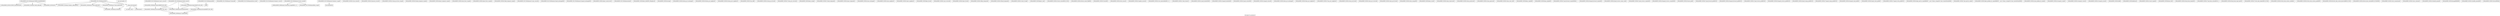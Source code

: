 digraph "Call graph: fix_minimize.ll" {
	label="Call graph: fix_minimize.ll";

	Node0x561924be6280 [shape=record,label="{_ZN9LAMMPS_NS11FixMinimizeC2EPNS_6LAMMPSEiPPc}"];
	Node0x561924be6280 -> Node0x561924b95370;
	Node0x561924be6280 -> Node0x561924b8fba0;
	Node0x561924be6280 -> Node0x561924b85dc0;
	Node0x561924b95370 [shape=record,label="{_ZN9LAMMPS_NS3FixC2EPNS_6LAMMPSEiPPc}"];
	Node0x561924b8fba0 [shape=record,label="{_ZN9LAMMPS_NS4Atom12add_callbackEi}"];
	Node0x561924be6520 [shape=record,label="{__gxx_personality_v0}"];
	Node0x561924b85dc0 [shape=record,label="{_ZN9LAMMPS_NS3FixD2Ev}"];
	Node0x561924bac1c0 [shape=record,label="{_ZN9LAMMPS_NS11FixMinimizeD2Ev}"];
	Node0x561924bac1c0 -> Node0x561924baa100;
	Node0x561924bac1c0 -> Node0x561924bb4d20;
	Node0x561924bac1c0 -> Node0x561924bac220;
	Node0x561924bac1c0 -> Node0x561924b6f200;
	Node0x561924bac1c0 -> Node0x561924b85dc0;
	Node0x561924bac1c0 -> Node0x561924b873b0;
	Node0x561924b874d0 [shape=record,label="{_ZN9LAMMPS_NS11FixMinimize10add_vectorEi}"];
	Node0x561924b874d0 -> Node0x561924b87aa0;
	Node0x561924b874d0 -> Node0x561924b882a0;
	Node0x561924b874d0 -> Node0x561924b88b70;
	Node0x561924baa100 [shape=record,label="{_ZN9LAMMPS_NS4Atom15delete_callbackEPKci}"];
	Node0x561924b873b0 [shape=record,label="{__clang_call_terminate}"];
	Node0x561924b873b0 -> Node0x561924b2e2d0;
	Node0x561924b873b0 -> Node0x561924b7f100;
	Node0x561924b2e2d0 [shape=record,label="{__cxa_begin_catch}"];
	Node0x561924b7f100 [shape=record,label="{_ZSt9terminatev}"];
	Node0x561924bb4d20 [shape=record,label="{_ZN9LAMMPS_NS6Memory7destroyIiEEvRPT_}"];
	Node0x561924bb4d20 -> Node0x561924b6f200;
	Node0x561924bac220 [shape=record,label="{_ZN9LAMMPS_NS6Memory7destroyIdEEvRPT_}"];
	Node0x561924bac220 -> Node0x561924b6f200;
	Node0x561924b6f200 [shape=record,label="{_ZN9LAMMPS_NS6Memory5sfreeEPv}"];
	Node0x561924b82ce0 [shape=record,label="{_ZN9LAMMPS_NS11FixMinimizeD0Ev}"];
	Node0x561924b82ce0 -> Node0x561924b84430;
	Node0x561924b84430 [shape=record,label="{_ZdlPv}"];
	Node0x561924b86e60 [shape=record,label="{_ZN9LAMMPS_NS11FixMinimize7setmaskEv}"];
	Node0x561924b919b0 [shape=record,label="{_ZN9LAMMPS_NS11FixMinimize9store_boxEv}"];
	Node0x561924b87aa0 [shape=record,label="{_ZN9LAMMPS_NS6Memory4growIiEEPT_RS3_iPKc}"];
	Node0x561924b87aa0 -> Node0x561924b89470;
	Node0x561924b87aa0 -> Node0x561924b882a0;
	Node0x561924b882a0 [shape=record,label="{_ZN9LAMMPS_NS6Memory8sreallocEPvlPKc}"];
	Node0x561924b88b70 [shape=record,label="{_ZN9LAMMPS_NS6Memory6createIdEEPT_RS3_iPKc}"];
	Node0x561924b88b70 -> Node0x561924b8b5c0;
	Node0x561924b901a0 [shape=record,label="{_ZN9LAMMPS_NS11FixMinimize14request_vectorEi}"];
	Node0x561924b9cb40 [shape=record,label="{_ZNK9LAMMPS_NS6Domain13minimum_imageERdS1_S1_}"];
	Node0x561924ba0570 [shape=record,label="{_ZN9LAMMPS_NS11FixMinimize12memory_usageEv}"];
	Node0x561924ba0570 -> Node0x561924ba6f50;
	Node0x561924b92160 [shape=record,label="{_ZN9LAMMPS_NS11FixMinimize12reset_coordsEv}"];
	Node0x561924b92160 -> Node0x561924b937b0;
	Node0x561924b92160 -> Node0x561924b9cb40;
	Node0x561924b937b0 [shape=record,label="{_ZN9LAMMPS_NS11FixMinimize8box_swapEv}"];
	Node0x561924b97fb0 [shape=record,label="{_ZN9LAMMPS_NS3Fix12size_restartEi}"];
	Node0x561924ba6a30 [shape=record,label="{_ZN9LAMMPS_NS3Fix15maxsize_restartEv}"];
	Node0x561924bb8740 [shape=record,label="{_ZN9LAMMPS_NS3Fix21setup_pre_force_respaEii}"];
	Node0x561924bb9cb0 [shape=record,label="{_ZN9LAMMPS_NS3Fix23initial_integrate_respaEiii}"];
	Node0x561924bbc350 [shape=record,label="{_ZN9LAMMPS_NS3Fix20post_integrate_respaEii}"];
	Node0x561924bbcc40 [shape=record,label="{_ZN9LAMMPS_NS3Fix15pre_force_respaEiii}"];
	Node0x561924bbe760 [shape=record,label="{_ZN9LAMMPS_NS3Fix16post_force_respaEiii}"];
	Node0x561924bbf650 [shape=record,label="{_ZN9LAMMPS_NS3Fix21final_integrate_respaEii}"];
	Node0x561924ba6f50 [shape=record,label="{llvm.fmuladd.f64}"];
	Node0x561924ba8690 [shape=record,label="{_ZN9LAMMPS_NS11FixMinimize11grow_arraysEi}"];
	Node0x561924ba8690 -> Node0x561924ba97d0;
	Node0x561924ba97d0 [shape=record,label="{_ZN9LAMMPS_NS6Memory4growIdEEPT_RS3_iPKc}"];
	Node0x561924ba97d0 -> Node0x561924b88b70;
	Node0x561924ba97d0 -> Node0x561924b882a0;
	Node0x561924babd10 [shape=record,label="{_ZN9LAMMPS_NS11FixMinimize11copy_arraysEiii}"];
	Node0x561924bad390 [shape=record,label="{_ZN9LAMMPS_NS11FixMinimize13pack_exchangeEiPd}"];
	Node0x561924bae0a0 [shape=record,label="{_ZN9LAMMPS_NS11FixMinimize15unpack_exchangeEiPd}"];
	Node0x561924bb4f00 [shape=record,label="{_ZN9LAMMPS_NS3Fix16post_constructorEv}"];
	Node0x561924bb9350 [shape=record,label="{_ZN9LAMMPS_NS11FixMinimize4initEv}"];
	Node0x561924bbb130 [shape=record,label="{_ZN9LAMMPS_NS3Fix9init_listEiPNS_9NeighListE}"];
	Node0x561924bbbdc0 [shape=record,label="{_ZN9LAMMPS_NS3Fix5setupEi}"];
	Node0x561924bbda60 [shape=record,label="{_ZN9LAMMPS_NS3Fix18setup_pre_exchangeEv}"];
	Node0x561924bbec20 [shape=record,label="{_ZN9LAMMPS_NS3Fix18setup_pre_neighborEv}"];
	Node0x561924bc0160 [shape=record,label="{_ZN9LAMMPS_NS3Fix19setup_post_neighborEv}"];
	Node0x561924bf2210 [shape=record,label="{_ZN9LAMMPS_NS3Fix7min_dofEv}"];
	Node0x561924bc0ca0 [shape=record,label="{_ZN9LAMMPS_NS3Fix15setup_pre_forceEi}"];
	Node0x561924bc2d50 [shape=record,label="{_ZN9LAMMPS_NS3Fix17setup_pre_reverseEii}"];
	Node0x561924bc3f50 [shape=record,label="{_ZN9LAMMPS_NS3Fix9min_setupEi}"];
	Node0x561924bcd8f0 [shape=record,label="{_ZN9LAMMPS_NS3Fix17initial_integrateEi}"];
	Node0x561924bd0370 [shape=record,label="{_ZN9LAMMPS_NS3Fix14post_integrateEv}"];
	Node0x561924bd2720 [shape=record,label="{_ZN9LAMMPS_NS3Fix12pre_exchangeEv}"];
	Node0x561924bd3770 [shape=record,label="{_ZN9LAMMPS_NS3Fix12pre_neighborEv}"];
	Node0x561924bd4d60 [shape=record,label="{_ZN9LAMMPS_NS3Fix13post_neighborEv}"];
	Node0x561924bd61c0 [shape=record,label="{_ZN9LAMMPS_NS3Fix9pre_forceEi}"];
	Node0x561924bd75a0 [shape=record,label="{_ZN9LAMMPS_NS3Fix11pre_reverseEii}"];
	Node0x561924bd8910 [shape=record,label="{_ZN9LAMMPS_NS3Fix10post_forceEi}"];
	Node0x561924bd9700 [shape=record,label="{_ZN9LAMMPS_NS3Fix15final_integrateEv}"];
	Node0x561924bda820 [shape=record,label="{_ZN9LAMMPS_NS3Fix15fused_integrateEi}"];
	Node0x561924bdb6d0 [shape=record,label="{_ZN9LAMMPS_NS3Fix11end_of_stepEv}"];
	Node0x561924bdc550 [shape=record,label="{_ZN9LAMMPS_NS3Fix8post_runEv}"];
	Node0x561924bdd220 [shape=record,label="{_ZN9LAMMPS_NS3Fix13write_restartEP8_IO_FILE}"];
	Node0x561924bde1a0 [shape=record,label="{_ZN9LAMMPS_NS3Fix18write_restart_fileEPKc}"];
	Node0x561924bdf1e0 [shape=record,label="{_ZN9LAMMPS_NS3Fix7restartEPc}"];
	Node0x561924bdffd0 [shape=record,label="{_ZN9LAMMPS_NS3Fix10set_arraysEi}"];
	Node0x561924be17d0 [shape=record,label="{_ZN9LAMMPS_NS3Fix13update_arraysEii}"];
	Node0x561924b7c020 [shape=record,label="{_ZN9LAMMPS_NS3Fix12set_moleculeEiiiPdS1_S1_}"];
	Node0x561924b98870 [shape=record,label="{_ZN9LAMMPS_NS3Fix11clear_bonusEv}"];
	Node0x561924b78260 [shape=record,label="{_ZN9LAMMPS_NS3Fix11pack_borderEiPiPd}"];
	Node0x561924b75840 [shape=record,label="{_ZN9LAMMPS_NS3Fix13unpack_borderEiiPd}"];
	Node0x561924b7b840 [shape=record,label="{_ZN9LAMMPS_NS3Fix12pack_restartEiPd}"];
	Node0x561924b8a330 [shape=record,label="{_ZN9LAMMPS_NS3Fix14unpack_restartEii}"];
	Node0x561924bccbb0 [shape=record,label="{_ZN9LAMMPS_NS3Fix16min_pre_exchangeEv}"];
	Node0x561924bcd470 [shape=record,label="{_ZN9LAMMPS_NS3Fix16min_pre_neighborEv}"];
	Node0x561924bcf1f0 [shape=record,label="{_ZN9LAMMPS_NS3Fix17min_post_neighborEv}"];
	Node0x561924bcfa90 [shape=record,label="{_ZN9LAMMPS_NS3Fix13min_pre_forceEi}"];
	Node0x561924bd48c0 [shape=record,label="{_ZN9LAMMPS_NS3Fix15min_pre_reverseEii}"];
	Node0x561924bddce0 [shape=record,label="{_ZN9LAMMPS_NS3Fix14min_post_forceEi}"];
	Node0x561924be2790 [shape=record,label="{_ZN9LAMMPS_NS3Fix10min_energyEPd}"];
	Node0x561924bb13a0 [shape=record,label="{_ZN9LAMMPS_NS3Fix9min_storeEv}"];
	Node0x561924b282f0 [shape=record,label="{_ZN9LAMMPS_NS3Fix14min_clearstoreEv}"];
	Node0x561924b6e8c0 [shape=record,label="{_ZN9LAMMPS_NS3Fix13min_pushstoreEv}"];
	Node0x561924b70480 [shape=record,label="{_ZN9LAMMPS_NS3Fix12min_popstoreEv}"];
	Node0x561924bf2090 [shape=record,label="{_ZN9LAMMPS_NS3Fix13min_reset_refEv}"];
	Node0x561924bf2110 [shape=record,label="{_ZN9LAMMPS_NS3Fix8min_stepEdPd}"];
	Node0x561924bf2190 [shape=record,label="{_ZN9LAMMPS_NS3Fix9max_alphaEPd}"];
	Node0x561924bf2290 [shape=record,label="{_ZN9LAMMPS_NS3Fix17pack_forward_commEiPiPdiS1_}"];
	Node0x561924bf2310 [shape=record,label="{_ZN9LAMMPS_NS3Fix19unpack_forward_commEiiPd}"];
	Node0x561924bf2390 [shape=record,label="{_ZN9LAMMPS_NS3Fix22pack_reverse_comm_sizeEii}"];
	Node0x561924bf2410 [shape=record,label="{_ZN9LAMMPS_NS3Fix17pack_reverse_commEiiPd}"];
	Node0x561924bf2490 [shape=record,label="{_ZN9LAMMPS_NS3Fix19unpack_reverse_commEiPiPd}"];
	Node0x561924bf2510 [shape=record,label="{_ZN9LAMMPS_NS3Fix10reset_gridEv}"];
	Node0x561924bf2650 [shape=record,label="{_ZN9LAMMPS_NS3Fix17pack_forward_gridEiPviPi}"];
	Node0x561924bf26d0 [shape=record,label="{_ZN9LAMMPS_NS3Fix19unpack_forward_gridEiPviPi}"];
	Node0x561924bf2750 [shape=record,label="{_ZN9LAMMPS_NS3Fix17pack_reverse_gridEiPviPi}"];
	Node0x561924bf27d0 [shape=record,label="{_ZN9LAMMPS_NS3Fix19unpack_reverse_gridEiPviPi}"];
	Node0x561924bf2850 [shape=record,label="{_ZN9LAMMPS_NS3Fix15pack_remap_gridEiPviPi}"];
	Node0x561924bf28d0 [shape=record,label="{_ZN9LAMMPS_NS3Fix17unpack_remap_gridEiPviPi}"];
	Node0x561924bf2950 [shape=record,label="{_ZN9LAMMPS_NS3Fix16unpack_read_gridEiPc}"];
	Node0x561924bf29d0 [shape=record,label="{_ZN9LAMMPS_NS3Fix15pack_write_gridEiPv}"];
	Node0x561924bf2a50 [shape=record,label="{_ZN9LAMMPS_NS3Fix17unpack_write_gridEiPvPi}"];
	Node0x561924bf2ad0 [shape=record,label="{_ZN9LAMMPS_NS3Fix16get_grid_by_nameERKNSt7__cxx1112basic_stringIcSt11char_traitsIcESaIcEEERi}"];
	Node0x561924bf2b50 [shape=record,label="{_ZN9LAMMPS_NS3Fix17get_grid_by_indexEi}"];
	Node0x561924bf2bd0 [shape=record,label="{_ZN9LAMMPS_NS3Fix20get_griddata_by_nameEiRKNSt7__cxx1112basic_stringIcSt11char_traitsIcESaIcEEERi}"];
	Node0x561924bf2c50 [shape=record,label="{_ZN9LAMMPS_NS3Fix21get_griddata_by_indexEi}"];
	Node0x561924bf2cd0 [shape=record,label="{_ZN9LAMMPS_NS3Fix14compute_scalarEv}"];
	Node0x561924bf2d50 [shape=record,label="{_ZN9LAMMPS_NS3Fix14compute_vectorEi}"];
	Node0x561924bf2dd0 [shape=record,label="{_ZN9LAMMPS_NS3Fix13compute_arrayEii}"];
	Node0x561924bf2e50 [shape=record,label="{_ZN9LAMMPS_NS3Fix3dofEi}"];
	Node0x561924bf2ed0 [shape=record,label="{_ZN9LAMMPS_NS3Fix6deformEi}"];
	Node0x561924bf2f50 [shape=record,label="{_ZN9LAMMPS_NS3Fix12reset_targetEd}"];
	Node0x561924bf2fd0 [shape=record,label="{_ZN9LAMMPS_NS3Fix8reset_dtEv}"];
	Node0x561924bf4470 [shape=record,label="{_ZN9LAMMPS_NS3Fix16read_data_headerEPc}"];
	Node0x561924bf44f0 [shape=record,label="{_ZN9LAMMPS_NS3Fix17read_data_sectionEPciS1_i}"];
	Node0x561924bf4570 [shape=record,label="{_ZN9LAMMPS_NS3Fix20read_data_skip_linesEPc}"];
	Node0x561924bf45f0 [shape=record,label="{_ZN9LAMMPS_NS3Fix17write_data_headerEP8_IO_FILEi}"];
	Node0x561924bf4670 [shape=record,label="{_ZN9LAMMPS_NS3Fix23write_data_section_sizeEiRiS1_}"];
	Node0x561924bf46f0 [shape=record,label="{_ZN9LAMMPS_NS3Fix23write_data_section_packEiPPd}"];
	Node0x561924bf4770 [shape=record,label="{_ZN9LAMMPS_NS3Fix26write_data_section_keywordEiP8_IO_FILE}"];
	Node0x561924bf47f0 [shape=record,label="{_ZN9LAMMPS_NS3Fix18write_data_sectionEiP8_IO_FILEiPPdi}"];
	Node0x561924bf4870 [shape=record,label="{_ZN9LAMMPS_NS3Fix13zero_momentumEv}"];
	Node0x561924bf48f0 [shape=record,label="{_ZN9LAMMPS_NS3Fix13zero_rotationEv}"];
	Node0x561924bf4970 [shape=record,label="{_ZN9LAMMPS_NS3Fix15rebuild_specialEv}"];
	Node0x561924bf49f0 [shape=record,label="{_ZN9LAMMPS_NS3Fix5imageERPiRPPd}"];
	Node0x561924bf4a70 [shape=record,label="{_ZN9LAMMPS_NS3Fix12modify_paramEiPPc}"];
	Node0x561924bf4af0 [shape=record,label="{_ZN9LAMMPS_NS3Fix7extractEPKcRi}"];
	Node0x561924b89470 [shape=record,label="{_ZN9LAMMPS_NS6Memory6createIiEEPT_RS3_iPKc}"];
	Node0x561924b89470 -> Node0x561924b8b5c0;
	Node0x561924b8b5c0 [shape=record,label="{_ZN9LAMMPS_NS6Memory7smallocElPKc}"];
}

